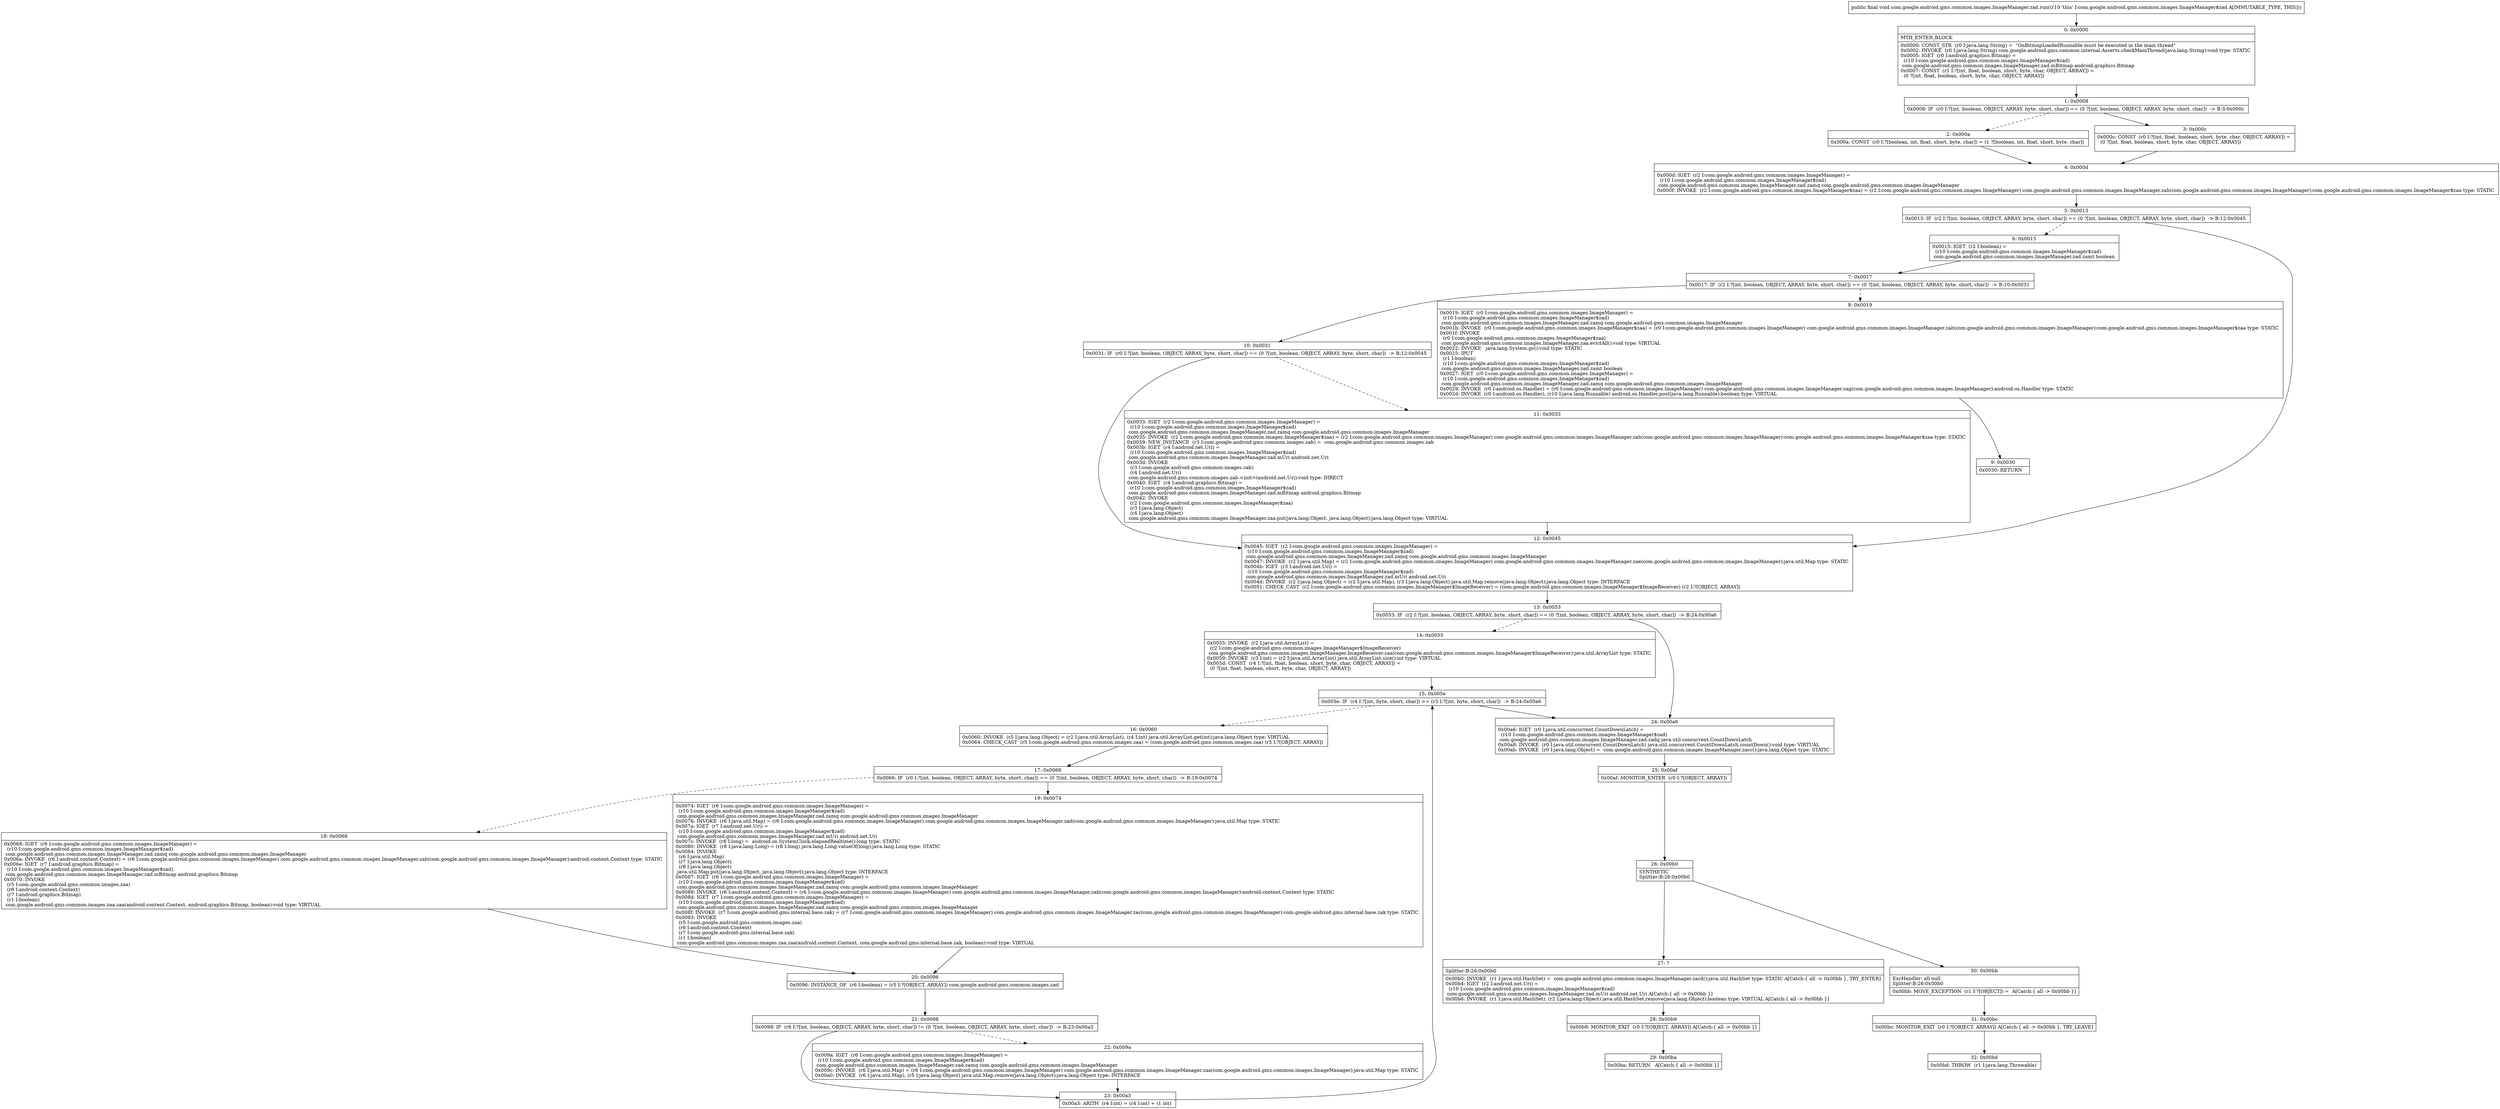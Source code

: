 digraph "CFG forcom.google.android.gms.common.images.ImageManager.zad.run()V" {
Node_0 [shape=record,label="{0\:\ 0x0000|MTH_ENTER_BLOCK\l|0x0000: CONST_STR  (r0 I:java.lang.String) =  \"OnBitmapLoadedRunnable must be executed in the main thread\" \l0x0002: INVOKE  (r0 I:java.lang.String) com.google.android.gms.common.internal.Asserts.checkMainThread(java.lang.String):void type: STATIC \l0x0005: IGET  (r0 I:android.graphics.Bitmap) = \l  (r10 I:com.google.android.gms.common.images.ImageManager$zad)\l com.google.android.gms.common.images.ImageManager.zad.mBitmap android.graphics.Bitmap \l0x0007: CONST  (r1 I:?[int, float, boolean, short, byte, char, OBJECT, ARRAY]) = \l  (0 ?[int, float, boolean, short, byte, char, OBJECT, ARRAY])\l \l}"];
Node_1 [shape=record,label="{1\:\ 0x0008|0x0008: IF  (r0 I:?[int, boolean, OBJECT, ARRAY, byte, short, char]) == (0 ?[int, boolean, OBJECT, ARRAY, byte, short, char])  \-\> B:3:0x000c \l}"];
Node_2 [shape=record,label="{2\:\ 0x000a|0x000a: CONST  (r0 I:?[boolean, int, float, short, byte, char]) = (1 ?[boolean, int, float, short, byte, char]) \l}"];
Node_3 [shape=record,label="{3\:\ 0x000c|0x000c: CONST  (r0 I:?[int, float, boolean, short, byte, char, OBJECT, ARRAY]) = \l  (0 ?[int, float, boolean, short, byte, char, OBJECT, ARRAY])\l \l}"];
Node_4 [shape=record,label="{4\:\ 0x000d|0x000d: IGET  (r2 I:com.google.android.gms.common.images.ImageManager) = \l  (r10 I:com.google.android.gms.common.images.ImageManager$zad)\l com.google.android.gms.common.images.ImageManager.zad.zamq com.google.android.gms.common.images.ImageManager \l0x000f: INVOKE  (r2 I:com.google.android.gms.common.images.ImageManager$zaa) = (r2 I:com.google.android.gms.common.images.ImageManager) com.google.android.gms.common.images.ImageManager.zah(com.google.android.gms.common.images.ImageManager):com.google.android.gms.common.images.ImageManager$zaa type: STATIC \l}"];
Node_5 [shape=record,label="{5\:\ 0x0013|0x0013: IF  (r2 I:?[int, boolean, OBJECT, ARRAY, byte, short, char]) == (0 ?[int, boolean, OBJECT, ARRAY, byte, short, char])  \-\> B:12:0x0045 \l}"];
Node_6 [shape=record,label="{6\:\ 0x0015|0x0015: IGET  (r2 I:boolean) = \l  (r10 I:com.google.android.gms.common.images.ImageManager$zad)\l com.google.android.gms.common.images.ImageManager.zad.zamt boolean \l}"];
Node_7 [shape=record,label="{7\:\ 0x0017|0x0017: IF  (r2 I:?[int, boolean, OBJECT, ARRAY, byte, short, char]) == (0 ?[int, boolean, OBJECT, ARRAY, byte, short, char])  \-\> B:10:0x0031 \l}"];
Node_8 [shape=record,label="{8\:\ 0x0019|0x0019: IGET  (r0 I:com.google.android.gms.common.images.ImageManager) = \l  (r10 I:com.google.android.gms.common.images.ImageManager$zad)\l com.google.android.gms.common.images.ImageManager.zad.zamq com.google.android.gms.common.images.ImageManager \l0x001b: INVOKE  (r0 I:com.google.android.gms.common.images.ImageManager$zaa) = (r0 I:com.google.android.gms.common.images.ImageManager) com.google.android.gms.common.images.ImageManager.zah(com.google.android.gms.common.images.ImageManager):com.google.android.gms.common.images.ImageManager$zaa type: STATIC \l0x001f: INVOKE  \l  (r0 I:com.google.android.gms.common.images.ImageManager$zaa)\l com.google.android.gms.common.images.ImageManager.zaa.evictAll():void type: VIRTUAL \l0x0022: INVOKE   java.lang.System.gc():void type: STATIC \l0x0025: IPUT  \l  (r1 I:boolean)\l  (r10 I:com.google.android.gms.common.images.ImageManager$zad)\l com.google.android.gms.common.images.ImageManager.zad.zamt boolean \l0x0027: IGET  (r0 I:com.google.android.gms.common.images.ImageManager) = \l  (r10 I:com.google.android.gms.common.images.ImageManager$zad)\l com.google.android.gms.common.images.ImageManager.zad.zamq com.google.android.gms.common.images.ImageManager \l0x0029: INVOKE  (r0 I:android.os.Handler) = (r0 I:com.google.android.gms.common.images.ImageManager) com.google.android.gms.common.images.ImageManager.zag(com.google.android.gms.common.images.ImageManager):android.os.Handler type: STATIC \l0x002d: INVOKE  (r0 I:android.os.Handler), (r10 I:java.lang.Runnable) android.os.Handler.post(java.lang.Runnable):boolean type: VIRTUAL \l}"];
Node_9 [shape=record,label="{9\:\ 0x0030|0x0030: RETURN   \l}"];
Node_10 [shape=record,label="{10\:\ 0x0031|0x0031: IF  (r0 I:?[int, boolean, OBJECT, ARRAY, byte, short, char]) == (0 ?[int, boolean, OBJECT, ARRAY, byte, short, char])  \-\> B:12:0x0045 \l}"];
Node_11 [shape=record,label="{11\:\ 0x0033|0x0033: IGET  (r2 I:com.google.android.gms.common.images.ImageManager) = \l  (r10 I:com.google.android.gms.common.images.ImageManager$zad)\l com.google.android.gms.common.images.ImageManager.zad.zamq com.google.android.gms.common.images.ImageManager \l0x0035: INVOKE  (r2 I:com.google.android.gms.common.images.ImageManager$zaa) = (r2 I:com.google.android.gms.common.images.ImageManager) com.google.android.gms.common.images.ImageManager.zah(com.google.android.gms.common.images.ImageManager):com.google.android.gms.common.images.ImageManager$zaa type: STATIC \l0x0039: NEW_INSTANCE  (r3 I:com.google.android.gms.common.images.zab) =  com.google.android.gms.common.images.zab \l0x003b: IGET  (r4 I:android.net.Uri) = \l  (r10 I:com.google.android.gms.common.images.ImageManager$zad)\l com.google.android.gms.common.images.ImageManager.zad.mUri android.net.Uri \l0x003d: INVOKE  \l  (r3 I:com.google.android.gms.common.images.zab)\l  (r4 I:android.net.Uri)\l com.google.android.gms.common.images.zab.\<init\>(android.net.Uri):void type: DIRECT \l0x0040: IGET  (r4 I:android.graphics.Bitmap) = \l  (r10 I:com.google.android.gms.common.images.ImageManager$zad)\l com.google.android.gms.common.images.ImageManager.zad.mBitmap android.graphics.Bitmap \l0x0042: INVOKE  \l  (r2 I:com.google.android.gms.common.images.ImageManager$zaa)\l  (r3 I:java.lang.Object)\l  (r4 I:java.lang.Object)\l com.google.android.gms.common.images.ImageManager.zaa.put(java.lang.Object, java.lang.Object):java.lang.Object type: VIRTUAL \l}"];
Node_12 [shape=record,label="{12\:\ 0x0045|0x0045: IGET  (r2 I:com.google.android.gms.common.images.ImageManager) = \l  (r10 I:com.google.android.gms.common.images.ImageManager$zad)\l com.google.android.gms.common.images.ImageManager.zad.zamq com.google.android.gms.common.images.ImageManager \l0x0047: INVOKE  (r2 I:java.util.Map) = (r2 I:com.google.android.gms.common.images.ImageManager) com.google.android.gms.common.images.ImageManager.zae(com.google.android.gms.common.images.ImageManager):java.util.Map type: STATIC \l0x004b: IGET  (r3 I:android.net.Uri) = \l  (r10 I:com.google.android.gms.common.images.ImageManager$zad)\l com.google.android.gms.common.images.ImageManager.zad.mUri android.net.Uri \l0x004d: INVOKE  (r2 I:java.lang.Object) = (r2 I:java.util.Map), (r3 I:java.lang.Object) java.util.Map.remove(java.lang.Object):java.lang.Object type: INTERFACE \l0x0051: CHECK_CAST  (r2 I:com.google.android.gms.common.images.ImageManager$ImageReceiver) = (com.google.android.gms.common.images.ImageManager$ImageReceiver) (r2 I:?[OBJECT, ARRAY]) \l}"];
Node_13 [shape=record,label="{13\:\ 0x0053|0x0053: IF  (r2 I:?[int, boolean, OBJECT, ARRAY, byte, short, char]) == (0 ?[int, boolean, OBJECT, ARRAY, byte, short, char])  \-\> B:24:0x00a6 \l}"];
Node_14 [shape=record,label="{14\:\ 0x0055|0x0055: INVOKE  (r2 I:java.util.ArrayList) = \l  (r2 I:com.google.android.gms.common.images.ImageManager$ImageReceiver)\l com.google.android.gms.common.images.ImageManager.ImageReceiver.zaa(com.google.android.gms.common.images.ImageManager$ImageReceiver):java.util.ArrayList type: STATIC \l0x0059: INVOKE  (r3 I:int) = (r2 I:java.util.ArrayList) java.util.ArrayList.size():int type: VIRTUAL \l0x005d: CONST  (r4 I:?[int, float, boolean, short, byte, char, OBJECT, ARRAY]) = \l  (0 ?[int, float, boolean, short, byte, char, OBJECT, ARRAY])\l \l}"];
Node_15 [shape=record,label="{15\:\ 0x005e|0x005e: IF  (r4 I:?[int, byte, short, char]) \>= (r3 I:?[int, byte, short, char])  \-\> B:24:0x00a6 \l}"];
Node_16 [shape=record,label="{16\:\ 0x0060|0x0060: INVOKE  (r5 I:java.lang.Object) = (r2 I:java.util.ArrayList), (r4 I:int) java.util.ArrayList.get(int):java.lang.Object type: VIRTUAL \l0x0064: CHECK_CAST  (r5 I:com.google.android.gms.common.images.zaa) = (com.google.android.gms.common.images.zaa) (r5 I:?[OBJECT, ARRAY]) \l}"];
Node_17 [shape=record,label="{17\:\ 0x0066|0x0066: IF  (r0 I:?[int, boolean, OBJECT, ARRAY, byte, short, char]) == (0 ?[int, boolean, OBJECT, ARRAY, byte, short, char])  \-\> B:19:0x0074 \l}"];
Node_18 [shape=record,label="{18\:\ 0x0068|0x0068: IGET  (r6 I:com.google.android.gms.common.images.ImageManager) = \l  (r10 I:com.google.android.gms.common.images.ImageManager$zad)\l com.google.android.gms.common.images.ImageManager.zad.zamq com.google.android.gms.common.images.ImageManager \l0x006a: INVOKE  (r6 I:android.content.Context) = (r6 I:com.google.android.gms.common.images.ImageManager) com.google.android.gms.common.images.ImageManager.zab(com.google.android.gms.common.images.ImageManager):android.content.Context type: STATIC \l0x006e: IGET  (r7 I:android.graphics.Bitmap) = \l  (r10 I:com.google.android.gms.common.images.ImageManager$zad)\l com.google.android.gms.common.images.ImageManager.zad.mBitmap android.graphics.Bitmap \l0x0070: INVOKE  \l  (r5 I:com.google.android.gms.common.images.zaa)\l  (r6 I:android.content.Context)\l  (r7 I:android.graphics.Bitmap)\l  (r1 I:boolean)\l com.google.android.gms.common.images.zaa.zaa(android.content.Context, android.graphics.Bitmap, boolean):void type: VIRTUAL \l}"];
Node_19 [shape=record,label="{19\:\ 0x0074|0x0074: IGET  (r6 I:com.google.android.gms.common.images.ImageManager) = \l  (r10 I:com.google.android.gms.common.images.ImageManager$zad)\l com.google.android.gms.common.images.ImageManager.zad.zamq com.google.android.gms.common.images.ImageManager \l0x0076: INVOKE  (r6 I:java.util.Map) = (r6 I:com.google.android.gms.common.images.ImageManager) com.google.android.gms.common.images.ImageManager.zad(com.google.android.gms.common.images.ImageManager):java.util.Map type: STATIC \l0x007a: IGET  (r7 I:android.net.Uri) = \l  (r10 I:com.google.android.gms.common.images.ImageManager$zad)\l com.google.android.gms.common.images.ImageManager.zad.mUri android.net.Uri \l0x007c: INVOKE  (r8 I:long) =  android.os.SystemClock.elapsedRealtime():long type: STATIC \l0x0080: INVOKE  (r8 I:java.lang.Long) = (r8 I:long) java.lang.Long.valueOf(long):java.lang.Long type: STATIC \l0x0084: INVOKE  \l  (r6 I:java.util.Map)\l  (r7 I:java.lang.Object)\l  (r8 I:java.lang.Object)\l java.util.Map.put(java.lang.Object, java.lang.Object):java.lang.Object type: INTERFACE \l0x0087: IGET  (r6 I:com.google.android.gms.common.images.ImageManager) = \l  (r10 I:com.google.android.gms.common.images.ImageManager$zad)\l com.google.android.gms.common.images.ImageManager.zad.zamq com.google.android.gms.common.images.ImageManager \l0x0089: INVOKE  (r6 I:android.content.Context) = (r6 I:com.google.android.gms.common.images.ImageManager) com.google.android.gms.common.images.ImageManager.zab(com.google.android.gms.common.images.ImageManager):android.content.Context type: STATIC \l0x008d: IGET  (r7 I:com.google.android.gms.common.images.ImageManager) = \l  (r10 I:com.google.android.gms.common.images.ImageManager$zad)\l com.google.android.gms.common.images.ImageManager.zad.zamq com.google.android.gms.common.images.ImageManager \l0x008f: INVOKE  (r7 I:com.google.android.gms.internal.base.zak) = (r7 I:com.google.android.gms.common.images.ImageManager) com.google.android.gms.common.images.ImageManager.zac(com.google.android.gms.common.images.ImageManager):com.google.android.gms.internal.base.zak type: STATIC \l0x0093: INVOKE  \l  (r5 I:com.google.android.gms.common.images.zaa)\l  (r6 I:android.content.Context)\l  (r7 I:com.google.android.gms.internal.base.zak)\l  (r1 I:boolean)\l com.google.android.gms.common.images.zaa.zaa(android.content.Context, com.google.android.gms.internal.base.zak, boolean):void type: VIRTUAL \l}"];
Node_20 [shape=record,label="{20\:\ 0x0096|0x0096: INSTANCE_OF  (r6 I:boolean) = (r5 I:?[OBJECT, ARRAY]) com.google.android.gms.common.images.zad \l}"];
Node_21 [shape=record,label="{21\:\ 0x0098|0x0098: IF  (r6 I:?[int, boolean, OBJECT, ARRAY, byte, short, char]) != (0 ?[int, boolean, OBJECT, ARRAY, byte, short, char])  \-\> B:23:0x00a3 \l}"];
Node_22 [shape=record,label="{22\:\ 0x009a|0x009a: IGET  (r6 I:com.google.android.gms.common.images.ImageManager) = \l  (r10 I:com.google.android.gms.common.images.ImageManager$zad)\l com.google.android.gms.common.images.ImageManager.zad.zamq com.google.android.gms.common.images.ImageManager \l0x009c: INVOKE  (r6 I:java.util.Map) = (r6 I:com.google.android.gms.common.images.ImageManager) com.google.android.gms.common.images.ImageManager.zaa(com.google.android.gms.common.images.ImageManager):java.util.Map type: STATIC \l0x00a0: INVOKE  (r6 I:java.util.Map), (r5 I:java.lang.Object) java.util.Map.remove(java.lang.Object):java.lang.Object type: INTERFACE \l}"];
Node_23 [shape=record,label="{23\:\ 0x00a3|0x00a3: ARITH  (r4 I:int) = (r4 I:int) + (1 int) \l}"];
Node_24 [shape=record,label="{24\:\ 0x00a6|0x00a6: IGET  (r0 I:java.util.concurrent.CountDownLatch) = \l  (r10 I:com.google.android.gms.common.images.ImageManager$zad)\l com.google.android.gms.common.images.ImageManager.zad.zadq java.util.concurrent.CountDownLatch \l0x00a8: INVOKE  (r0 I:java.util.concurrent.CountDownLatch) java.util.concurrent.CountDownLatch.countDown():void type: VIRTUAL \l0x00ab: INVOKE  (r0 I:java.lang.Object) =  com.google.android.gms.common.images.ImageManager.zacc():java.lang.Object type: STATIC \l}"];
Node_25 [shape=record,label="{25\:\ 0x00af|0x00af: MONITOR_ENTER  (r0 I:?[OBJECT, ARRAY]) \l}"];
Node_26 [shape=record,label="{26\:\ 0x00b0|SYNTHETIC\lSplitter:B:26:0x00b0\l}"];
Node_27 [shape=record,label="{27\:\ ?|Splitter:B:26:0x00b0\l|0x00b0: INVOKE  (r1 I:java.util.HashSet) =  com.google.android.gms.common.images.ImageManager.zacd():java.util.HashSet type: STATIC A[Catch:\{ all \-\> 0x00bb \}, TRY_ENTER]\l0x00b4: IGET  (r2 I:android.net.Uri) = \l  (r10 I:com.google.android.gms.common.images.ImageManager$zad)\l com.google.android.gms.common.images.ImageManager.zad.mUri android.net.Uri A[Catch:\{ all \-\> 0x00bb \}]\l0x00b6: INVOKE  (r1 I:java.util.HashSet), (r2 I:java.lang.Object) java.util.HashSet.remove(java.lang.Object):boolean type: VIRTUAL A[Catch:\{ all \-\> 0x00bb \}]\l}"];
Node_28 [shape=record,label="{28\:\ 0x00b9|0x00b9: MONITOR_EXIT  (r0 I:?[OBJECT, ARRAY]) A[Catch:\{ all \-\> 0x00bb \}]\l}"];
Node_29 [shape=record,label="{29\:\ 0x00ba|0x00ba: RETURN   A[Catch:\{ all \-\> 0x00bb \}]\l}"];
Node_30 [shape=record,label="{30\:\ 0x00bb|ExcHandler: all null\lSplitter:B:26:0x00b0\l|0x00bb: MOVE_EXCEPTION  (r1 I:?[OBJECT]) =  A[Catch:\{ all \-\> 0x00bb \}]\l}"];
Node_31 [shape=record,label="{31\:\ 0x00bc|0x00bc: MONITOR_EXIT  (r0 I:?[OBJECT, ARRAY]) A[Catch:\{ all \-\> 0x00bb \}, TRY_LEAVE]\l}"];
Node_32 [shape=record,label="{32\:\ 0x00bd|0x00bd: THROW  (r1 I:java.lang.Throwable) \l}"];
MethodNode[shape=record,label="{public final void com.google.android.gms.common.images.ImageManager.zad.run((r10 'this' I:com.google.android.gms.common.images.ImageManager$zad A[IMMUTABLE_TYPE, THIS])) }"];
MethodNode -> Node_0;
Node_0 -> Node_1;
Node_1 -> Node_2[style=dashed];
Node_1 -> Node_3;
Node_2 -> Node_4;
Node_3 -> Node_4;
Node_4 -> Node_5;
Node_5 -> Node_6[style=dashed];
Node_5 -> Node_12;
Node_6 -> Node_7;
Node_7 -> Node_8[style=dashed];
Node_7 -> Node_10;
Node_8 -> Node_9;
Node_10 -> Node_11[style=dashed];
Node_10 -> Node_12;
Node_11 -> Node_12;
Node_12 -> Node_13;
Node_13 -> Node_14[style=dashed];
Node_13 -> Node_24;
Node_14 -> Node_15;
Node_15 -> Node_16[style=dashed];
Node_15 -> Node_24;
Node_16 -> Node_17;
Node_17 -> Node_18[style=dashed];
Node_17 -> Node_19;
Node_18 -> Node_20;
Node_19 -> Node_20;
Node_20 -> Node_21;
Node_21 -> Node_22[style=dashed];
Node_21 -> Node_23;
Node_22 -> Node_23;
Node_23 -> Node_15;
Node_24 -> Node_25;
Node_25 -> Node_26;
Node_26 -> Node_27;
Node_26 -> Node_30;
Node_27 -> Node_28;
Node_28 -> Node_29;
Node_30 -> Node_31;
Node_31 -> Node_32;
}

